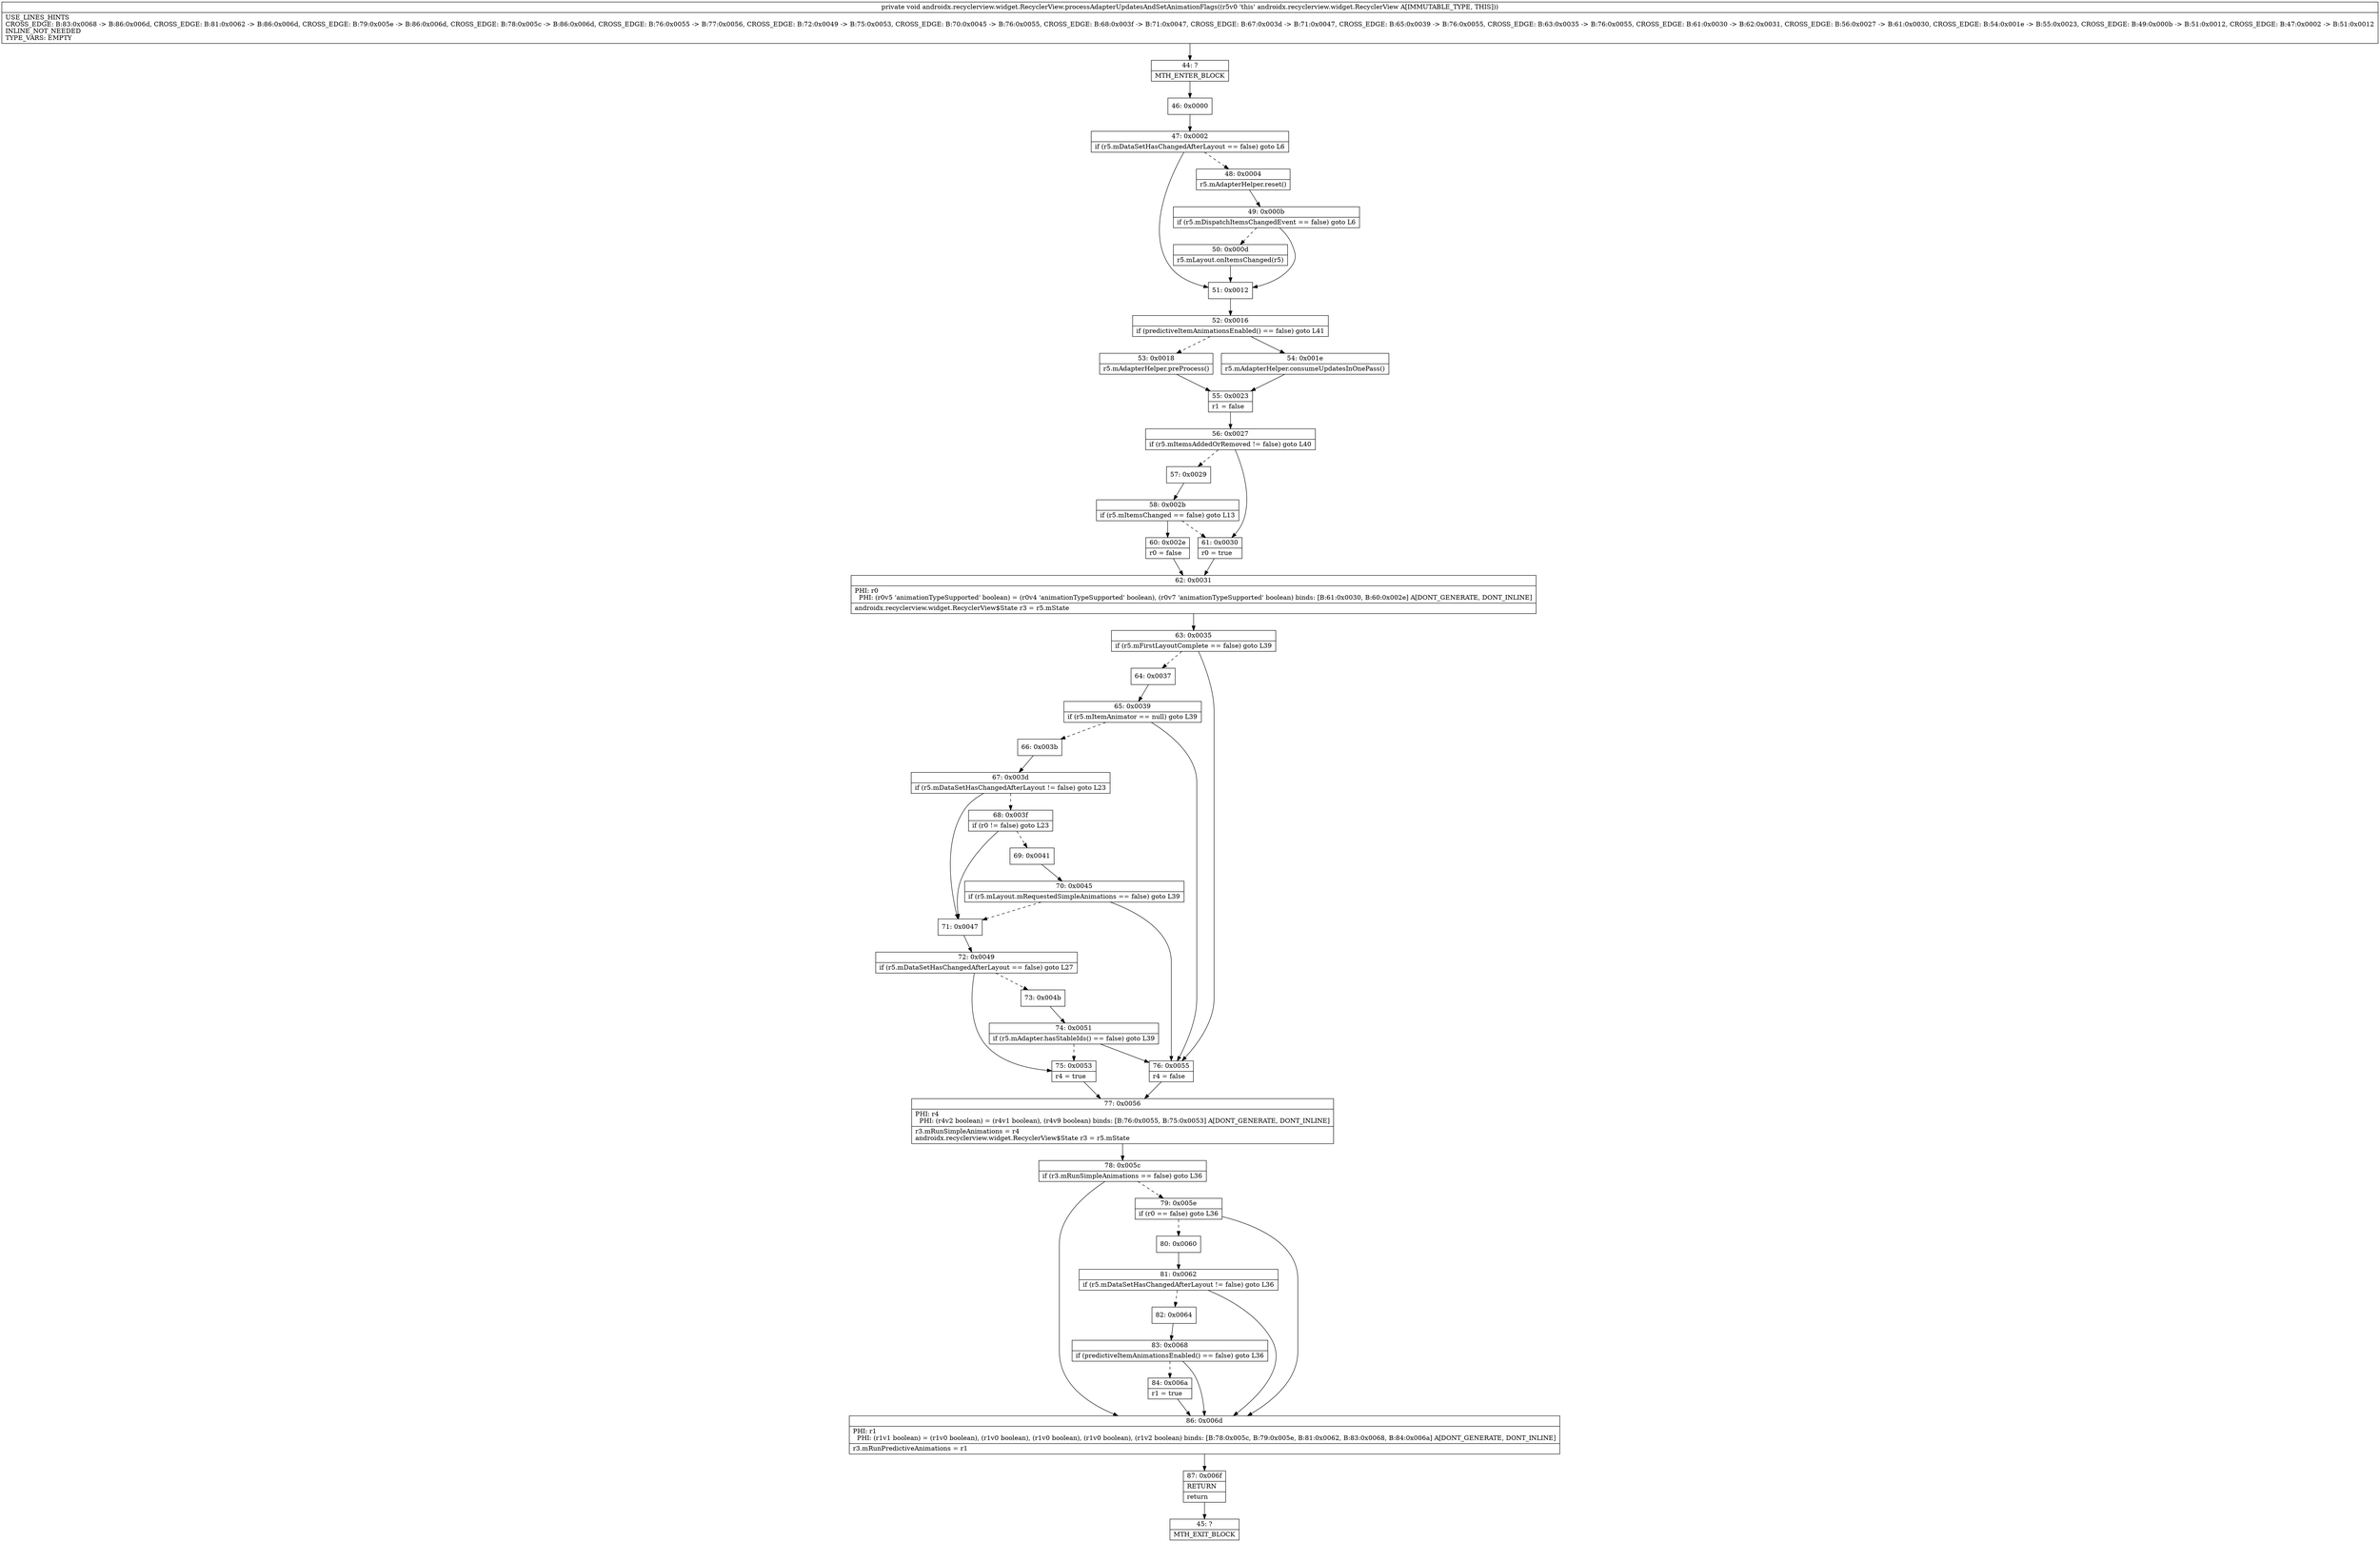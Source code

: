 digraph "CFG forandroidx.recyclerview.widget.RecyclerView.processAdapterUpdatesAndSetAnimationFlags()V" {
Node_44 [shape=record,label="{44\:\ ?|MTH_ENTER_BLOCK\l}"];
Node_46 [shape=record,label="{46\:\ 0x0000}"];
Node_47 [shape=record,label="{47\:\ 0x0002|if (r5.mDataSetHasChangedAfterLayout == false) goto L6\l}"];
Node_48 [shape=record,label="{48\:\ 0x0004|r5.mAdapterHelper.reset()\l}"];
Node_49 [shape=record,label="{49\:\ 0x000b|if (r5.mDispatchItemsChangedEvent == false) goto L6\l}"];
Node_50 [shape=record,label="{50\:\ 0x000d|r5.mLayout.onItemsChanged(r5)\l}"];
Node_51 [shape=record,label="{51\:\ 0x0012}"];
Node_52 [shape=record,label="{52\:\ 0x0016|if (predictiveItemAnimationsEnabled() == false) goto L41\l}"];
Node_53 [shape=record,label="{53\:\ 0x0018|r5.mAdapterHelper.preProcess()\l}"];
Node_55 [shape=record,label="{55\:\ 0x0023|r1 = false\l}"];
Node_56 [shape=record,label="{56\:\ 0x0027|if (r5.mItemsAddedOrRemoved != false) goto L40\l}"];
Node_57 [shape=record,label="{57\:\ 0x0029}"];
Node_58 [shape=record,label="{58\:\ 0x002b|if (r5.mItemsChanged == false) goto L13\l}"];
Node_60 [shape=record,label="{60\:\ 0x002e|r0 = false\l}"];
Node_62 [shape=record,label="{62\:\ 0x0031|PHI: r0 \l  PHI: (r0v5 'animationTypeSupported' boolean) = (r0v4 'animationTypeSupported' boolean), (r0v7 'animationTypeSupported' boolean) binds: [B:61:0x0030, B:60:0x002e] A[DONT_GENERATE, DONT_INLINE]\l|androidx.recyclerview.widget.RecyclerView$State r3 = r5.mState\l}"];
Node_63 [shape=record,label="{63\:\ 0x0035|if (r5.mFirstLayoutComplete == false) goto L39\l}"];
Node_64 [shape=record,label="{64\:\ 0x0037}"];
Node_65 [shape=record,label="{65\:\ 0x0039|if (r5.mItemAnimator == null) goto L39\l}"];
Node_66 [shape=record,label="{66\:\ 0x003b}"];
Node_67 [shape=record,label="{67\:\ 0x003d|if (r5.mDataSetHasChangedAfterLayout != false) goto L23\l}"];
Node_68 [shape=record,label="{68\:\ 0x003f|if (r0 != false) goto L23\l}"];
Node_69 [shape=record,label="{69\:\ 0x0041}"];
Node_70 [shape=record,label="{70\:\ 0x0045|if (r5.mLayout.mRequestedSimpleAnimations == false) goto L39\l}"];
Node_71 [shape=record,label="{71\:\ 0x0047}"];
Node_72 [shape=record,label="{72\:\ 0x0049|if (r5.mDataSetHasChangedAfterLayout == false) goto L27\l}"];
Node_73 [shape=record,label="{73\:\ 0x004b}"];
Node_74 [shape=record,label="{74\:\ 0x0051|if (r5.mAdapter.hasStableIds() == false) goto L39\l}"];
Node_75 [shape=record,label="{75\:\ 0x0053|r4 = true\l}"];
Node_77 [shape=record,label="{77\:\ 0x0056|PHI: r4 \l  PHI: (r4v2 boolean) = (r4v1 boolean), (r4v9 boolean) binds: [B:76:0x0055, B:75:0x0053] A[DONT_GENERATE, DONT_INLINE]\l|r3.mRunSimpleAnimations = r4\landroidx.recyclerview.widget.RecyclerView$State r3 = r5.mState\l}"];
Node_78 [shape=record,label="{78\:\ 0x005c|if (r3.mRunSimpleAnimations == false) goto L36\l}"];
Node_79 [shape=record,label="{79\:\ 0x005e|if (r0 == false) goto L36\l}"];
Node_80 [shape=record,label="{80\:\ 0x0060}"];
Node_81 [shape=record,label="{81\:\ 0x0062|if (r5.mDataSetHasChangedAfterLayout != false) goto L36\l}"];
Node_82 [shape=record,label="{82\:\ 0x0064}"];
Node_83 [shape=record,label="{83\:\ 0x0068|if (predictiveItemAnimationsEnabled() == false) goto L36\l}"];
Node_84 [shape=record,label="{84\:\ 0x006a|r1 = true\l}"];
Node_86 [shape=record,label="{86\:\ 0x006d|PHI: r1 \l  PHI: (r1v1 boolean) = (r1v0 boolean), (r1v0 boolean), (r1v0 boolean), (r1v0 boolean), (r1v2 boolean) binds: [B:78:0x005c, B:79:0x005e, B:81:0x0062, B:83:0x0068, B:84:0x006a] A[DONT_GENERATE, DONT_INLINE]\l|r3.mRunPredictiveAnimations = r1\l}"];
Node_87 [shape=record,label="{87\:\ 0x006f|RETURN\l|return\l}"];
Node_45 [shape=record,label="{45\:\ ?|MTH_EXIT_BLOCK\l}"];
Node_76 [shape=record,label="{76\:\ 0x0055|r4 = false\l}"];
Node_61 [shape=record,label="{61\:\ 0x0030|r0 = true\l}"];
Node_54 [shape=record,label="{54\:\ 0x001e|r5.mAdapterHelper.consumeUpdatesInOnePass()\l}"];
MethodNode[shape=record,label="{private void androidx.recyclerview.widget.RecyclerView.processAdapterUpdatesAndSetAnimationFlags((r5v0 'this' androidx.recyclerview.widget.RecyclerView A[IMMUTABLE_TYPE, THIS]))  | USE_LINES_HINTS\lCROSS_EDGE: B:83:0x0068 \-\> B:86:0x006d, CROSS_EDGE: B:81:0x0062 \-\> B:86:0x006d, CROSS_EDGE: B:79:0x005e \-\> B:86:0x006d, CROSS_EDGE: B:78:0x005c \-\> B:86:0x006d, CROSS_EDGE: B:76:0x0055 \-\> B:77:0x0056, CROSS_EDGE: B:72:0x0049 \-\> B:75:0x0053, CROSS_EDGE: B:70:0x0045 \-\> B:76:0x0055, CROSS_EDGE: B:68:0x003f \-\> B:71:0x0047, CROSS_EDGE: B:67:0x003d \-\> B:71:0x0047, CROSS_EDGE: B:65:0x0039 \-\> B:76:0x0055, CROSS_EDGE: B:63:0x0035 \-\> B:76:0x0055, CROSS_EDGE: B:61:0x0030 \-\> B:62:0x0031, CROSS_EDGE: B:56:0x0027 \-\> B:61:0x0030, CROSS_EDGE: B:54:0x001e \-\> B:55:0x0023, CROSS_EDGE: B:49:0x000b \-\> B:51:0x0012, CROSS_EDGE: B:47:0x0002 \-\> B:51:0x0012\lINLINE_NOT_NEEDED\lTYPE_VARS: EMPTY\l}"];
MethodNode -> Node_44;Node_44 -> Node_46;
Node_46 -> Node_47;
Node_47 -> Node_48[style=dashed];
Node_47 -> Node_51;
Node_48 -> Node_49;
Node_49 -> Node_50[style=dashed];
Node_49 -> Node_51;
Node_50 -> Node_51;
Node_51 -> Node_52;
Node_52 -> Node_53[style=dashed];
Node_52 -> Node_54;
Node_53 -> Node_55;
Node_55 -> Node_56;
Node_56 -> Node_57[style=dashed];
Node_56 -> Node_61;
Node_57 -> Node_58;
Node_58 -> Node_60;
Node_58 -> Node_61[style=dashed];
Node_60 -> Node_62;
Node_62 -> Node_63;
Node_63 -> Node_64[style=dashed];
Node_63 -> Node_76;
Node_64 -> Node_65;
Node_65 -> Node_66[style=dashed];
Node_65 -> Node_76;
Node_66 -> Node_67;
Node_67 -> Node_68[style=dashed];
Node_67 -> Node_71;
Node_68 -> Node_69[style=dashed];
Node_68 -> Node_71;
Node_69 -> Node_70;
Node_70 -> Node_71[style=dashed];
Node_70 -> Node_76;
Node_71 -> Node_72;
Node_72 -> Node_73[style=dashed];
Node_72 -> Node_75;
Node_73 -> Node_74;
Node_74 -> Node_75[style=dashed];
Node_74 -> Node_76;
Node_75 -> Node_77;
Node_77 -> Node_78;
Node_78 -> Node_79[style=dashed];
Node_78 -> Node_86;
Node_79 -> Node_80[style=dashed];
Node_79 -> Node_86;
Node_80 -> Node_81;
Node_81 -> Node_82[style=dashed];
Node_81 -> Node_86;
Node_82 -> Node_83;
Node_83 -> Node_84[style=dashed];
Node_83 -> Node_86;
Node_84 -> Node_86;
Node_86 -> Node_87;
Node_87 -> Node_45;
Node_76 -> Node_77;
Node_61 -> Node_62;
Node_54 -> Node_55;
}

